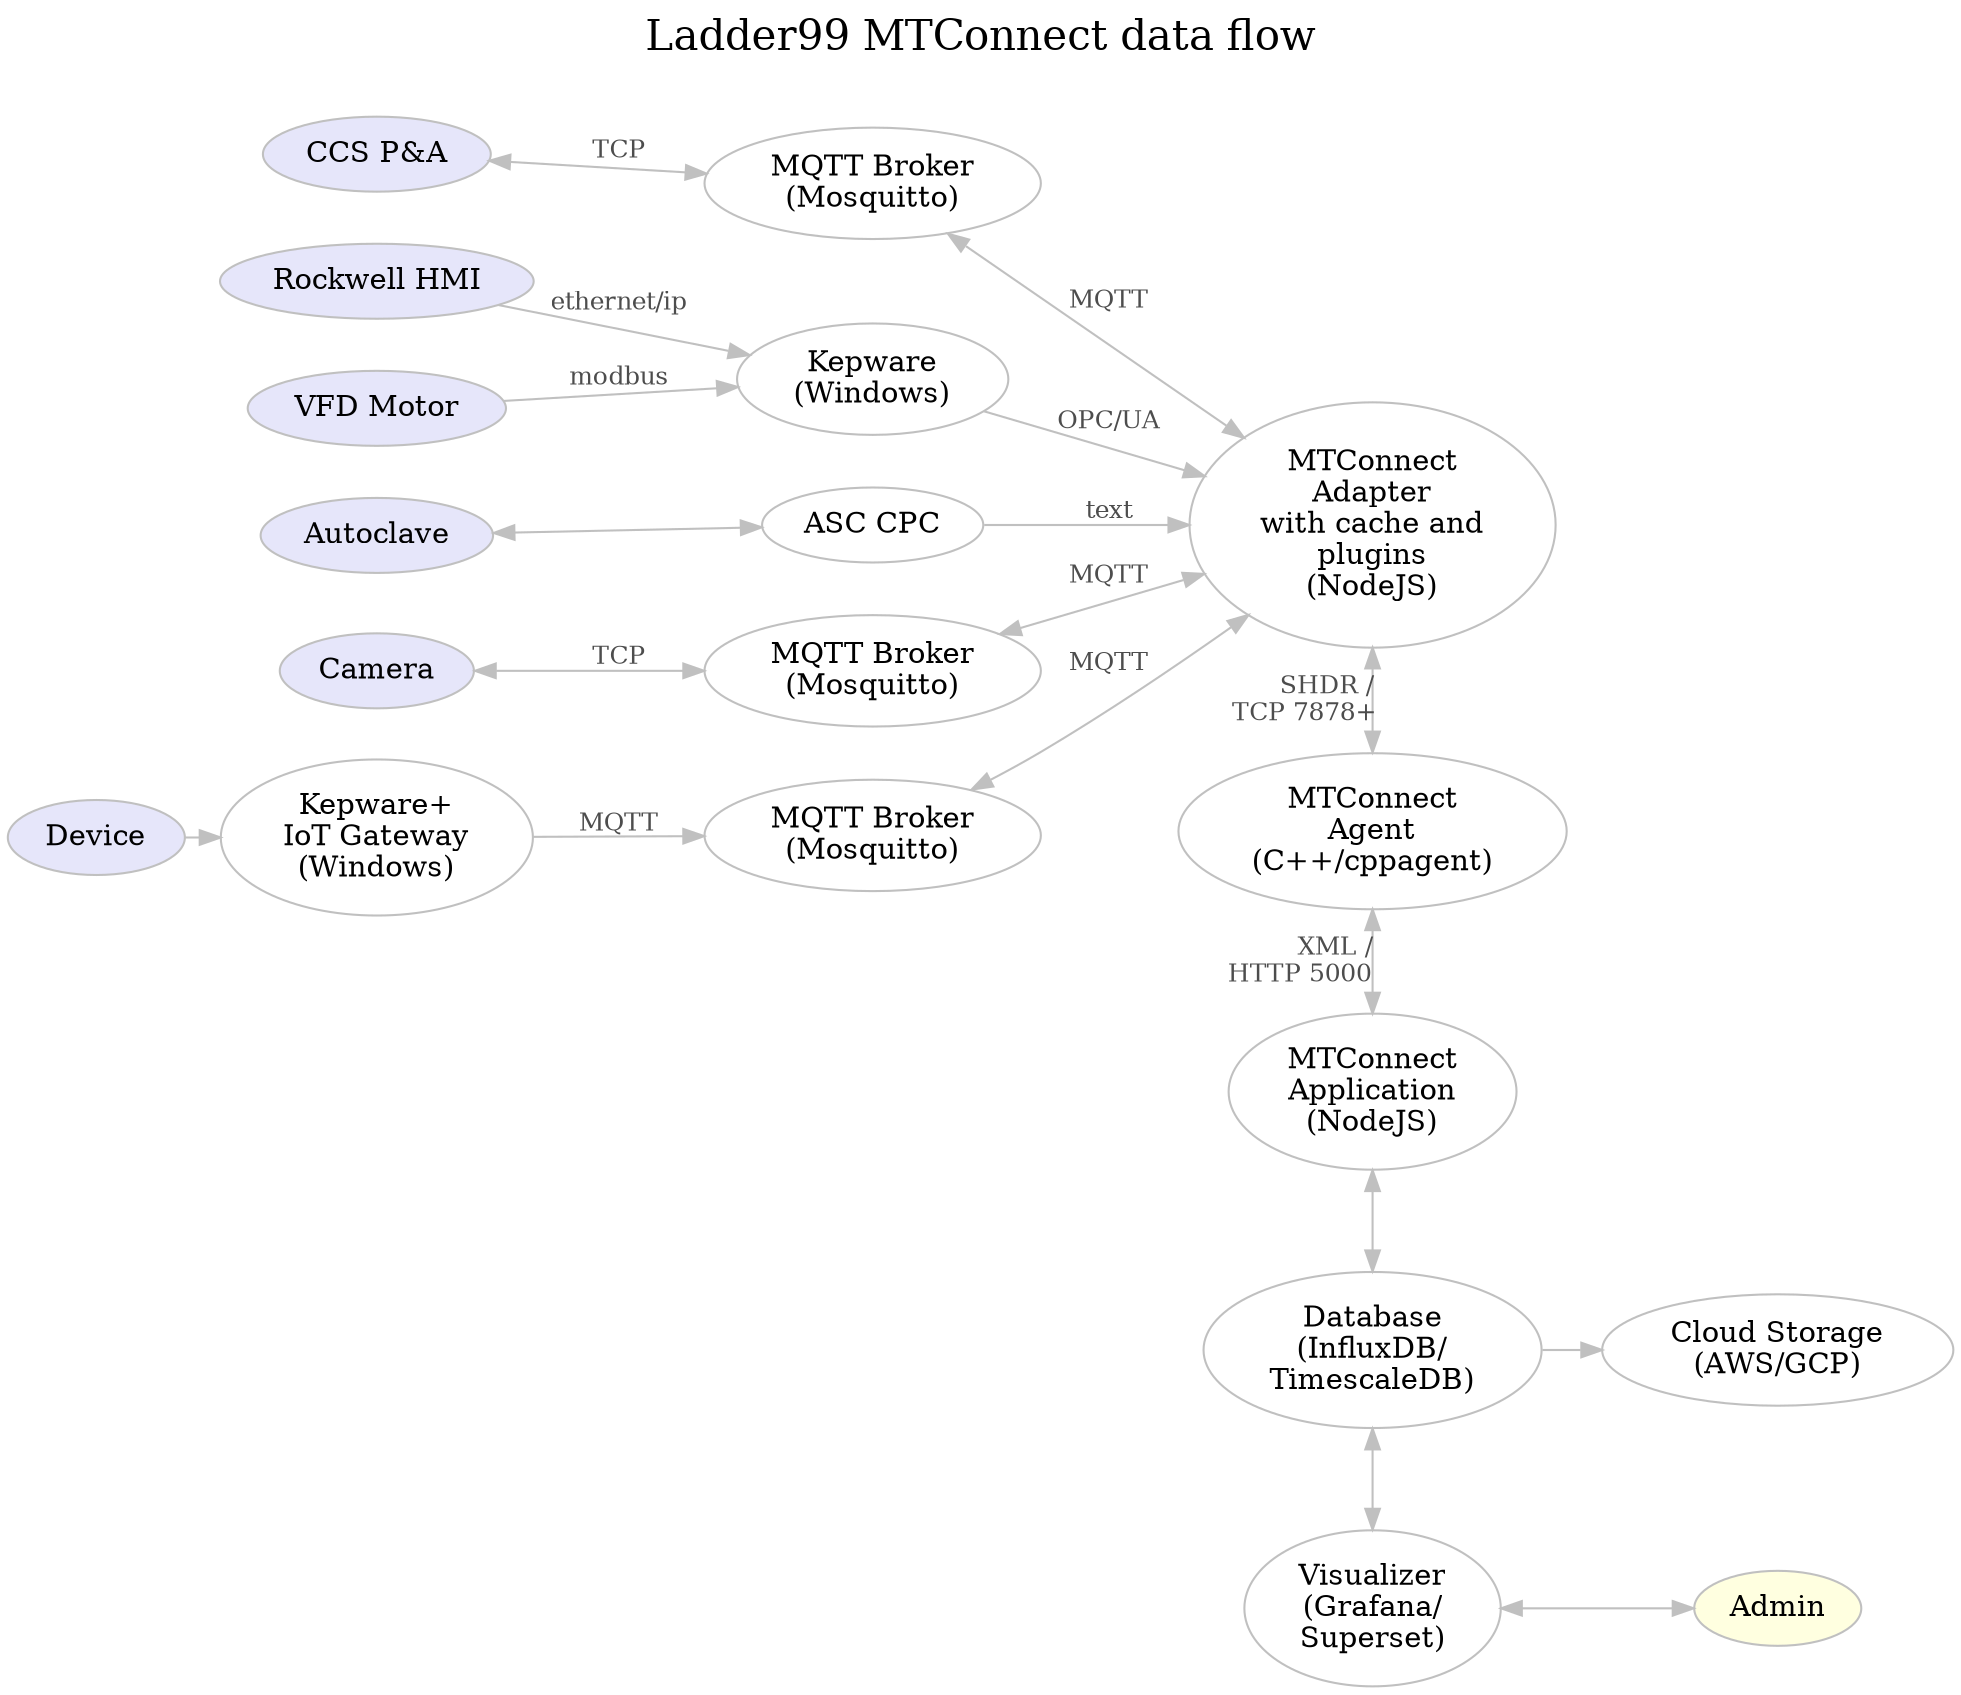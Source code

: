 digraph "ladder99-adapter" {

  // styles
  graph [ label="Ladder99 MTConnect data flow\n "; color=lightgray; ];
  graph [ fontsize=20 ];
  graph [ labelloc=t ];
  graph [ ranksep=0.2 ];
  graph [ nodesep=0.35 ];
  graph [ rankdir=LR; ] // left-to-right
  node [ color=gray; fillcolor=white; style=filled ];
  edge [ color=gray ];
  edge [ fontsize=12; fontcolor=gray30; ];

  // nodes
  PA [ fillcolor=lavender; label="CCS P&A" ];
  HMI [ fillcolor=lavender; label="Rockwell HMI" ];
  Motor [ fillcolor=lavender; label="VFD Motor" ];
  OldMachine3 [ fillcolor=lavender; label="Device" ];
  Camera [ fillcolor=lavender; label="Camera" ];
  Kepware1 [ label="Kepware\n(Windows)"];
  Kepware2 [ label="Kepware+\nIoT Gateway\n(Windows)"];
  Autoclave [ label="Autoclave", fillcolor=lavender ];
  CPC [ label="ASC CPC" ];
  Broker1 [ label="MQTT Broker\n(Mosquitto)" ];
  Broker3 [ label="MQTT Broker\n(Mosquitto)" ];
  Broker4 [ label="MQTT Broker\n(Mosquitto)" ];
  // OldMachine1 [ fillcolor=lavender; label="Old Machine 1" ];
  // PLC4X [ label="PLC4X\n(Java)" ];

  Adapter [ label="MTConnect\nAdapter\nwith cache and\nplugins\n(NodeJS)" ];
  // DiodeSender [ label="Diode Sender\n(Java+RabbitMQ)" ];
  // DiodeReceiver [ label="Diode Receiver\n(Java+RabbitMQ)" ];

  Agent [ label="MTConnect\nAgent\n(C++/cppagent)" ];
  Application [ label="MTConnect\nApplication\n(NodeJS)" ];
  Database [ label="Database\n(InfluxDB/\nTimescaleDB)" ];
  Visualizer [ label="Visualizer\n(Grafana/\nSuperset)" ];
  Cloud [ label="Cloud Storage\n(AWS/GCP)" ];
  Admin [ fillcolor=lightyellow ];
  // LOI [ label="LOI\n(SvelteJS)" ];
  // Operator [ fillcolor=lightyellow ];

  // edges
  PA -> Broker1 [ label="  TCP  ", dir=both ];
  Camera -> Broker3 [ label="  TCP  ", dir=both ];
  Autoclave -> CPC [ dir=both ];
  Broker1 -> Adapter [ label="MQTT", dir=both ];
  Broker3 -> Adapter [ label="MQTT", dir=both ];
  Broker4 -> Adapter [ label="MQTT", dir=both ];
  // OldMachine1 -> PLC4X; // [ label="proprietary\nprotocol" ];
  // PLC4X -> Broker3 [ label="" ];
  HMI -> Kepware1 [ label="ethernet/ip" ];
  Motor -> Kepware1 [ label="modbus" ];
  Kepware1 -> Adapter [ label="OPC/UA" ];
  // Kepware2 -> Gateway;
  CPC -> Adapter [ label="text" ];
  // Gateway -> Broker4 [ label="MQTT" ];
  OldMachine3 -> Kepware2;
  Kepware2 -> Broker4 [ label="MQTT" ];
  
  Adapter -> Agent [ label="SHDR /   \nTCP 7878+         ", dir=both ];

  // Adapter -> DiodeSender [ label="SHDR /   \nTCP 7878      ", dir=both, style=dotted ];
  // DiodeSender -> DiodeReceiver [ label="UDP    ", style=dotted ];
  // DiodeReceiver -> Agent [ label="SHDR /    \nTCP 7878        ", style=dotted ];
  
  Agent -> Application [ dir=both; label="XML / \nHTTP 5000          " ];
  Application -> Database [ dir=both ];
  Database -> Visualizer [ dir=both ];
  Database -> Cloud;
  Visualizer -> Admin [ dir=both ];
  // Application -> LOI;
  // LOI -> Operator;

  // rank
  { rank=same; Adapter Agent Application Database Visualizer };
  // { rank=same; DiodeSender DiodeReceiver Cloud Admin };
  { rank=same; Cloud Admin };
}
